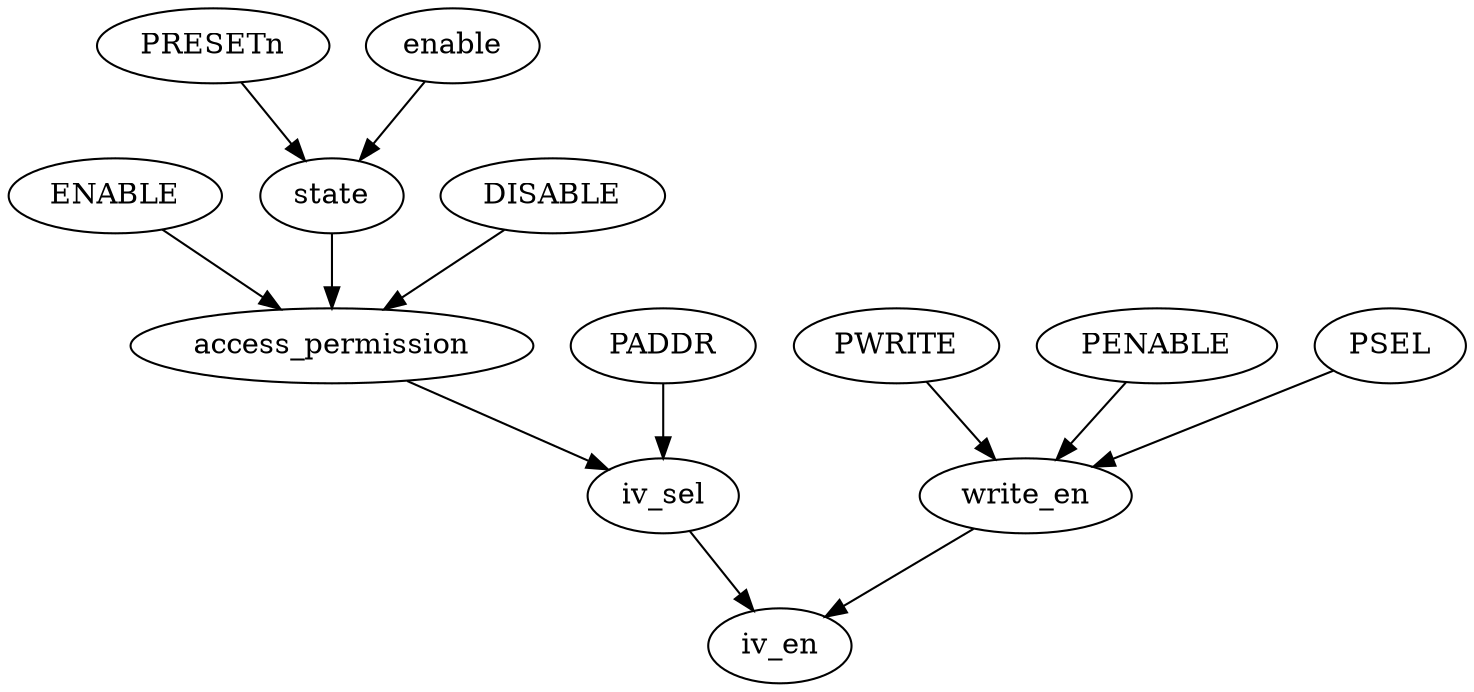 strict digraph "" {
	ENABLE	 [complexity=10,
		importance=0.04000252271,
		rank=0.004000252271];
	access_permission	 [complexity=8,
		importance=0.0319679487536,
		rank=0.00399599359421];
	ENABLE -> access_permission;
	PWRITE	 [complexity=7,
		importance=0.03418324376,
		rank=0.00488332053715];
	write_en	 [complexity=3,
		importance=0.0261486698036,
		rank=0.00871622326788];
	PWRITE -> write_en;
	PRESETn	 [complexity=10,
		importance=0.203946227471,
		rank=0.0203946227471];
	state	 [complexity=9,
		importance=0.0653038845047,
		rank=0.00725598716719];
	PRESETn -> state;
	iv_en	 [complexity=0,
		importance=0.013427312202,
		rank=0.0];
	write_en -> iv_en;
	enable	 [complexity=10,
		importance=0.141443202731,
		rank=0.0141443202731];
	enable -> state;
	state -> access_permission;
	PENABLE	 [complexity=7,
		importance=0.03418324376,
		rank=0.00488332053715];
	PENABLE -> write_en;
	DISABLE	 [complexity=10,
		importance=0.04000252271,
		rank=0.004000252271];
	DISABLE -> access_permission;
	PADDR	 [complexity=8,
		importance=0.0301273454635,
		rank=0.00376591818293];
	iv_sel	 [complexity=3,
		importance=0.0220927715071,
		rank=0.00736425716902];
	PADDR -> iv_sel;
	iv_sel -> iv_en;
	access_permission -> iv_sel;
	PSEL	 [complexity=7,
		importance=0.03418324376,
		rank=0.00488332053715];
	PSEL -> write_en;
}
